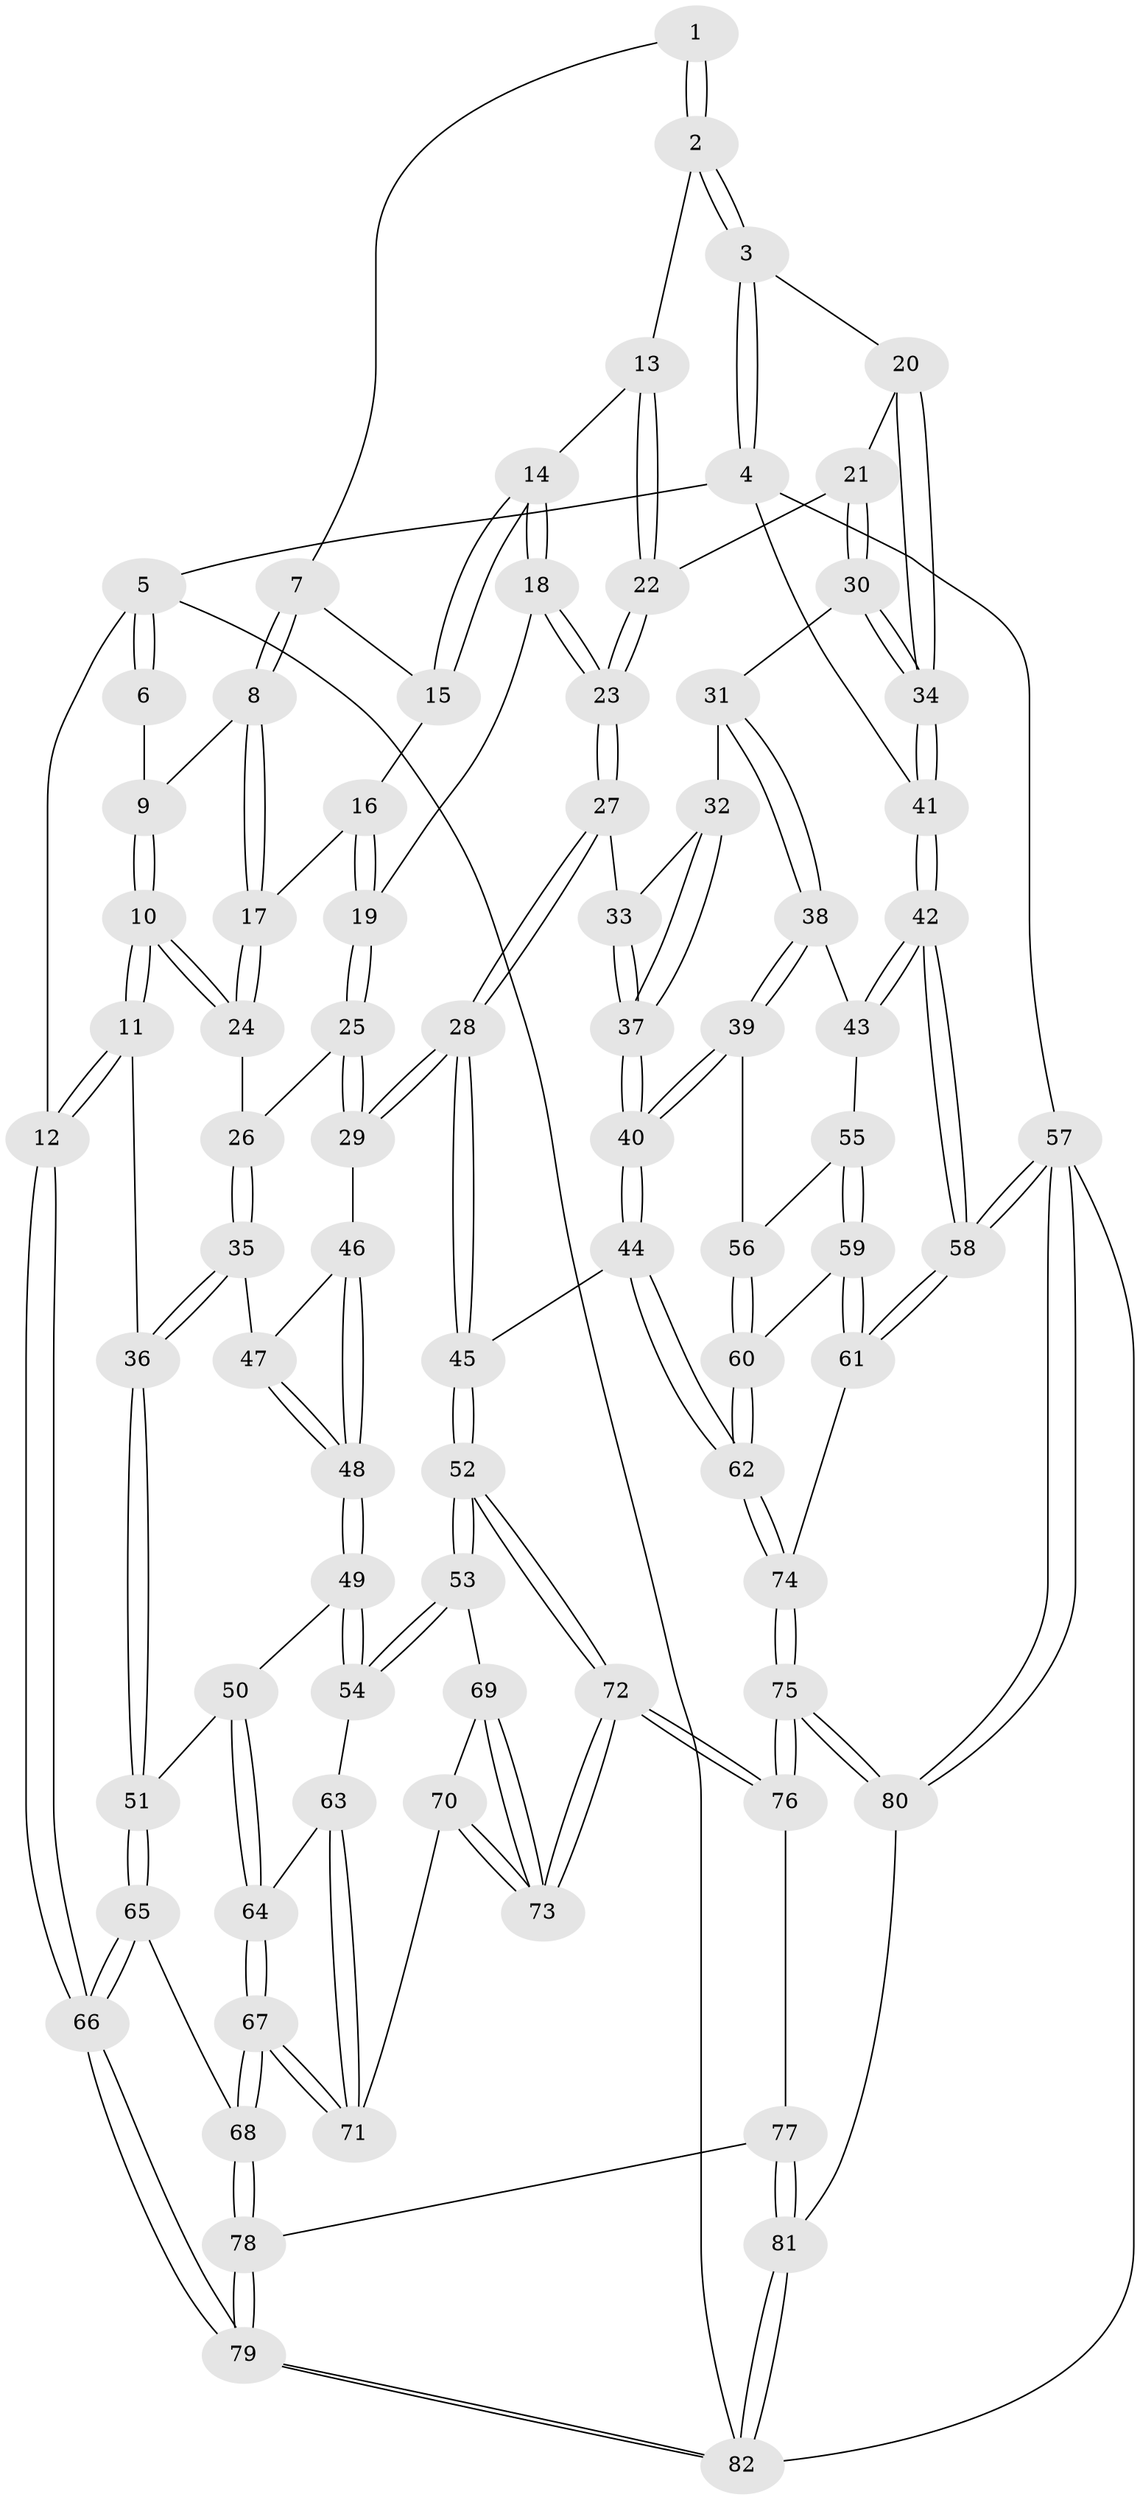 // Generated by graph-tools (version 1.1) at 2025/38/03/09/25 02:38:28]
// undirected, 82 vertices, 202 edges
graph export_dot {
graph [start="1"]
  node [color=gray90,style=filled];
  1 [pos="+0.6211658729626788+0"];
  2 [pos="+1+0"];
  3 [pos="+1+0"];
  4 [pos="+1+0"];
  5 [pos="+0+0"];
  6 [pos="+0.26286162809544245+0"];
  7 [pos="+0.6037156849494641+0"];
  8 [pos="+0.3990582076713299+0.14149211227351033"];
  9 [pos="+0.2832757948402175+0"];
  10 [pos="+0.16632636432664036+0.301215317882687"];
  11 [pos="+0.06652328462783737+0.37402480151045614"];
  12 [pos="+0+0.36611456815285404"];
  13 [pos="+0.807953145395609+0.10756562449624835"];
  14 [pos="+0.6749423711622325+0.15292815776758847"];
  15 [pos="+0.6226027801471076+0.07049840436694617"];
  16 [pos="+0.4895850872963389+0.17907800010743252"];
  17 [pos="+0.3991494977920237+0.1483487800699459"];
  18 [pos="+0.6684609522555767+0.18693831612228193"];
  19 [pos="+0.5492452512476445+0.23437361473250368"];
  20 [pos="+0.8750881933280591+0.23984790490412913"];
  21 [pos="+0.8585564904163123+0.24708993874246826"];
  22 [pos="+0.830928612571757+0.22916829619188478"];
  23 [pos="+0.7089466597603374+0.26761503543383985"];
  24 [pos="+0.33730939223350936+0.23413407290824934"];
  25 [pos="+0.5283091672972836+0.3774796300918884"];
  26 [pos="+0.4580435899302702+0.3444268835987843"];
  27 [pos="+0.7042427170318297+0.35706956716405935"];
  28 [pos="+0.6049022284976717+0.42654671283515705"];
  29 [pos="+0.5487456234301415+0.4096916142206035"];
  30 [pos="+0.8632033088711004+0.3585840813311211"];
  31 [pos="+0.8471124057442893+0.37515910889723275"];
  32 [pos="+0.7808765267398675+0.36920257647928906"];
  33 [pos="+0.7230369440714878+0.3627106740505422"];
  34 [pos="+1+0.32799643377124704"];
  35 [pos="+0.30765880787577893+0.4427606829353282"];
  36 [pos="+0.15237935555568347+0.45091648032726916"];
  37 [pos="+0.7887120739804757+0.5143473440054785"];
  38 [pos="+0.8773477665082575+0.5010680388293902"];
  39 [pos="+0.8114402397030904+0.5466649632439697"];
  40 [pos="+0.8030035633642145+0.5503047233932324"];
  41 [pos="+1+0.3280567180395509"];
  42 [pos="+1+0.4846382683491202"];
  43 [pos="+0.9117803953490986+0.5095421656051587"];
  44 [pos="+0.719552194807922+0.6105173356027919"];
  45 [pos="+0.6767698878731614+0.6060659231914098"];
  46 [pos="+0.493597750585542+0.45945932395702627"];
  47 [pos="+0.3235735325162214+0.4462640589230626"];
  48 [pos="+0.44941273381408187+0.5524009008021306"];
  49 [pos="+0.441529905910143+0.5780259236196763"];
  50 [pos="+0.3411016174268741+0.5921188053129159"];
  51 [pos="+0.18807235568736103+0.5109599323625592"];
  52 [pos="+0.6469203408994924+0.6341392763585096"];
  53 [pos="+0.5162386146064785+0.636039759827309"];
  54 [pos="+0.4737414898924423+0.6176735066953172"];
  55 [pos="+0.9216896751716738+0.610740201361754"];
  56 [pos="+0.8655079545040186+0.6036053028900176"];
  57 [pos="+1+1"];
  58 [pos="+1+0.7295555071864965"];
  59 [pos="+0.9372778848247317+0.6754265381147135"];
  60 [pos="+0.9049217668840639+0.6639705754568342"];
  61 [pos="+1+0.7585825768562786"];
  62 [pos="+0.7599024629353978+0.6567057824444659"];
  63 [pos="+0.45004764690329774+0.6561131038154218"];
  64 [pos="+0.35256703913133036+0.7131608050849434"];
  65 [pos="+0.19736951412717654+0.7370636817825528"];
  66 [pos="+0+1"];
  67 [pos="+0.3338866983264171+0.8074081342900329"];
  68 [pos="+0.3312112055326222+0.8103463811028506"];
  69 [pos="+0.5091983814096614+0.6682931391126754"];
  70 [pos="+0.47098675561242337+0.7676223111065887"];
  71 [pos="+0.4365933999279784+0.7691238402055246"];
  72 [pos="+0.6062114623041149+0.8268098106565959"];
  73 [pos="+0.5514764129024468+0.7991429007345402"];
  74 [pos="+0.845760839462541+0.8600279790201235"];
  75 [pos="+0.7561438626978249+0.9972321431164943"];
  76 [pos="+0.6114453949103031+0.843057731969553"];
  77 [pos="+0.39928235029367015+0.9264074489658018"];
  78 [pos="+0.3339014642334164+0.8461548770830768"];
  79 [pos="+0+1"];
  80 [pos="+0.7592241467463168+1"];
  81 [pos="+0.44551784969248875+1"];
  82 [pos="+0+1"];
  1 -- 2;
  1 -- 2;
  1 -- 7;
  2 -- 3;
  2 -- 3;
  2 -- 13;
  3 -- 4;
  3 -- 4;
  3 -- 20;
  4 -- 5;
  4 -- 41;
  4 -- 57;
  5 -- 6;
  5 -- 6;
  5 -- 12;
  5 -- 82;
  6 -- 9;
  7 -- 8;
  7 -- 8;
  7 -- 15;
  8 -- 9;
  8 -- 17;
  8 -- 17;
  9 -- 10;
  9 -- 10;
  10 -- 11;
  10 -- 11;
  10 -- 24;
  10 -- 24;
  11 -- 12;
  11 -- 12;
  11 -- 36;
  12 -- 66;
  12 -- 66;
  13 -- 14;
  13 -- 22;
  13 -- 22;
  14 -- 15;
  14 -- 15;
  14 -- 18;
  14 -- 18;
  15 -- 16;
  16 -- 17;
  16 -- 19;
  16 -- 19;
  17 -- 24;
  17 -- 24;
  18 -- 19;
  18 -- 23;
  18 -- 23;
  19 -- 25;
  19 -- 25;
  20 -- 21;
  20 -- 34;
  20 -- 34;
  21 -- 22;
  21 -- 30;
  21 -- 30;
  22 -- 23;
  22 -- 23;
  23 -- 27;
  23 -- 27;
  24 -- 26;
  25 -- 26;
  25 -- 29;
  25 -- 29;
  26 -- 35;
  26 -- 35;
  27 -- 28;
  27 -- 28;
  27 -- 33;
  28 -- 29;
  28 -- 29;
  28 -- 45;
  28 -- 45;
  29 -- 46;
  30 -- 31;
  30 -- 34;
  30 -- 34;
  31 -- 32;
  31 -- 38;
  31 -- 38;
  32 -- 33;
  32 -- 37;
  32 -- 37;
  33 -- 37;
  33 -- 37;
  34 -- 41;
  34 -- 41;
  35 -- 36;
  35 -- 36;
  35 -- 47;
  36 -- 51;
  36 -- 51;
  37 -- 40;
  37 -- 40;
  38 -- 39;
  38 -- 39;
  38 -- 43;
  39 -- 40;
  39 -- 40;
  39 -- 56;
  40 -- 44;
  40 -- 44;
  41 -- 42;
  41 -- 42;
  42 -- 43;
  42 -- 43;
  42 -- 58;
  42 -- 58;
  43 -- 55;
  44 -- 45;
  44 -- 62;
  44 -- 62;
  45 -- 52;
  45 -- 52;
  46 -- 47;
  46 -- 48;
  46 -- 48;
  47 -- 48;
  47 -- 48;
  48 -- 49;
  48 -- 49;
  49 -- 50;
  49 -- 54;
  49 -- 54;
  50 -- 51;
  50 -- 64;
  50 -- 64;
  51 -- 65;
  51 -- 65;
  52 -- 53;
  52 -- 53;
  52 -- 72;
  52 -- 72;
  53 -- 54;
  53 -- 54;
  53 -- 69;
  54 -- 63;
  55 -- 56;
  55 -- 59;
  55 -- 59;
  56 -- 60;
  56 -- 60;
  57 -- 58;
  57 -- 58;
  57 -- 80;
  57 -- 80;
  57 -- 82;
  58 -- 61;
  58 -- 61;
  59 -- 60;
  59 -- 61;
  59 -- 61;
  60 -- 62;
  60 -- 62;
  61 -- 74;
  62 -- 74;
  62 -- 74;
  63 -- 64;
  63 -- 71;
  63 -- 71;
  64 -- 67;
  64 -- 67;
  65 -- 66;
  65 -- 66;
  65 -- 68;
  66 -- 79;
  66 -- 79;
  67 -- 68;
  67 -- 68;
  67 -- 71;
  67 -- 71;
  68 -- 78;
  68 -- 78;
  69 -- 70;
  69 -- 73;
  69 -- 73;
  70 -- 71;
  70 -- 73;
  70 -- 73;
  72 -- 73;
  72 -- 73;
  72 -- 76;
  72 -- 76;
  74 -- 75;
  74 -- 75;
  75 -- 76;
  75 -- 76;
  75 -- 80;
  75 -- 80;
  76 -- 77;
  77 -- 78;
  77 -- 81;
  77 -- 81;
  78 -- 79;
  78 -- 79;
  79 -- 82;
  79 -- 82;
  80 -- 81;
  81 -- 82;
  81 -- 82;
}
